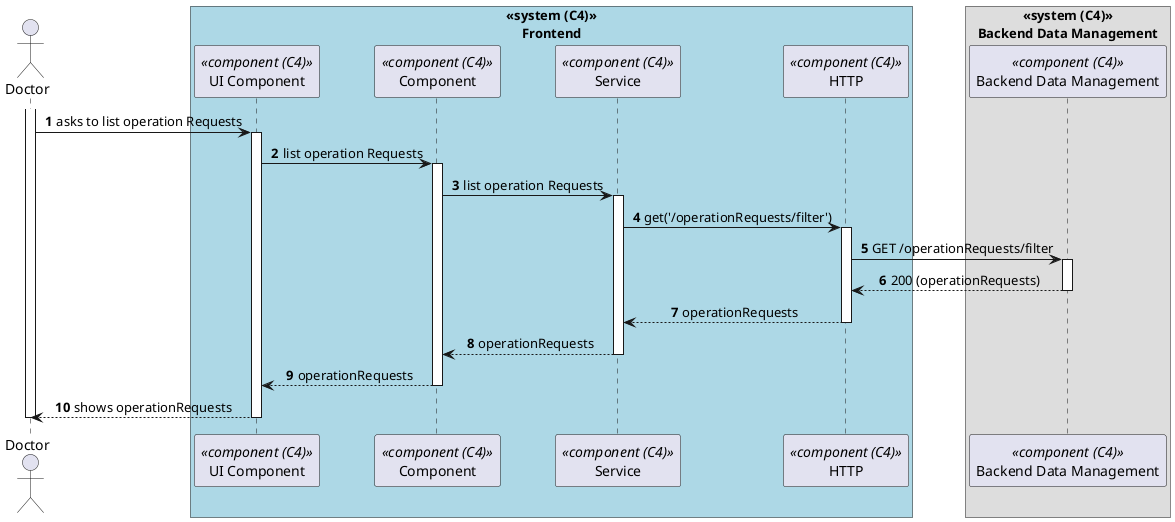 @startuml process-view
autonumber
skinparam DefaultTextAlignment center
actor Doctor as "Doctor"
box "<<system (C4)>>\nFrontend"#LightBlue
    participant ComponentUI as "UI Component" <<component (C4)>>
    participant Component as "Component" <<component (C4)>>
    participant SRV as "Service" <<component (C4)>>
    participant HTTP as "HTTP" <<component (C4)>>
end box

box "<<system (C4)>>\nBackend Data Management"
  participant BackendDataManagement as "Backend Data Management" <<component (C4)>>
end box

activate Doctor

    Doctor -> ComponentUI : asks to list operation Requests
    
    activate ComponentUI

        ComponentUI -> Component : list operation Requests

        activate Component

            Component -> SRV : list operation Requests
            activate SRV

                SRV -> HTTP : get('/operationRequests/filter')

                activate HTTP
                    HTTP -> BackendDataManagement : GET /operationRequests/filter

                    activate BackendDataManagement
                        BackendDataManagement --> HTTP : 200 (operationRequests)
                    deactivate BackendDataManagement
                    
                    HTTP --> SRV : operationRequests

                deactivate HTTP

                SRV --> Component : operationRequests
            deactivate SRV

            Component --> ComponentUI : operationRequests
        deactivate Component

    Doctor <-- ComponentUI : shows operationRequests
    deactivate ComponentUI

deactivate Doctor

@enduml